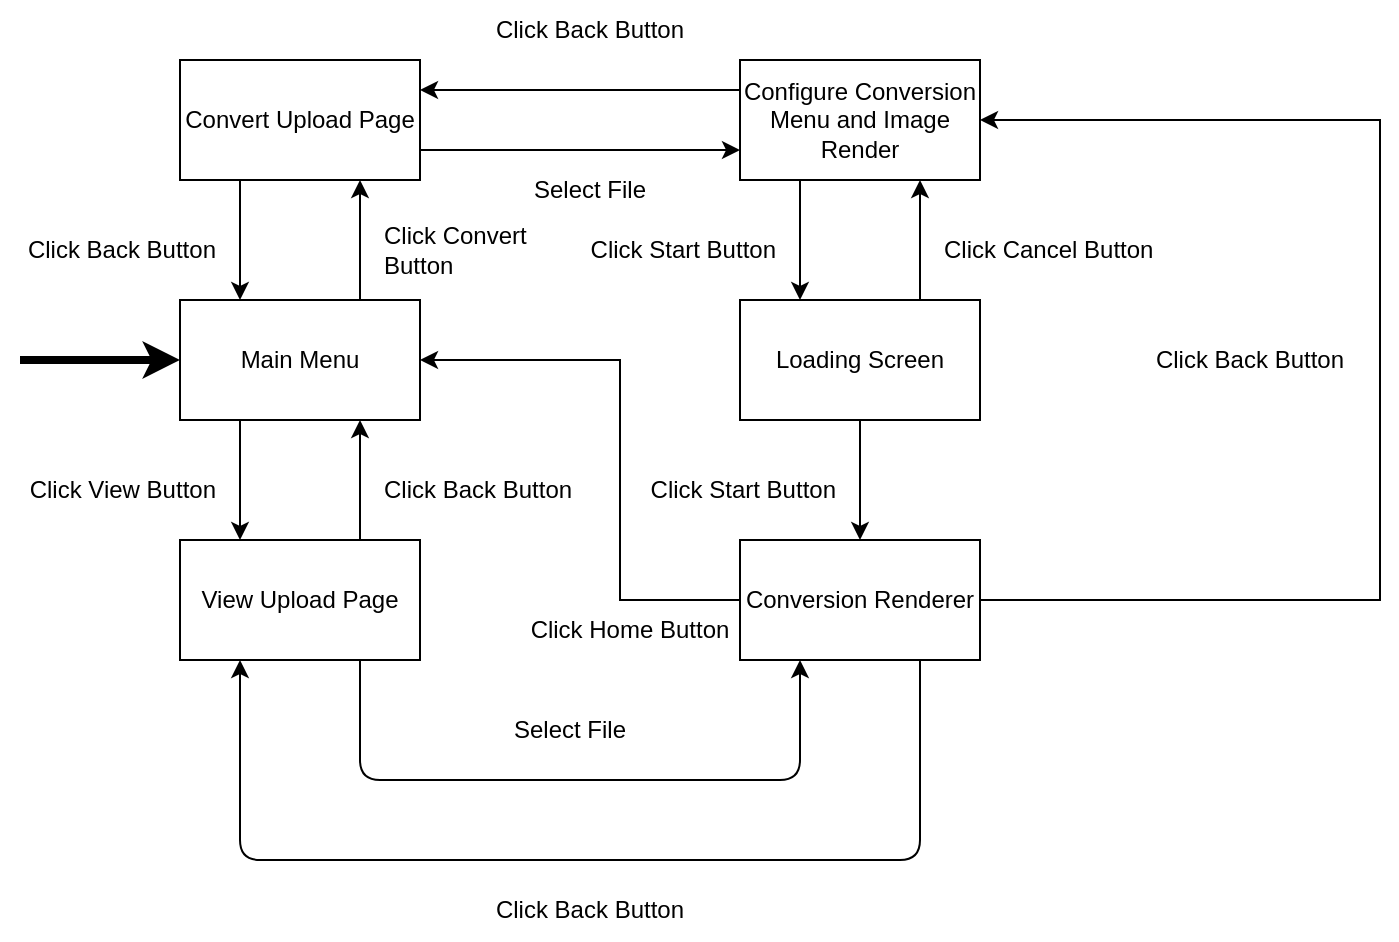 <mxfile>
    <diagram name="Page-1" id="GR684QuS6TuEK7YkChJR">
        <mxGraphModel dx="1133" dy="503" grid="1" gridSize="10" guides="1" tooltips="1" connect="1" arrows="1" fold="1" page="1" pageScale="1" pageWidth="850" pageHeight="1100" math="0" shadow="0">
            <root>
                <mxCell id="0"/>
                <mxCell id="1" parent="0"/>
                <mxCell id="yec2CG_WBPhMP0Cekt16-1" value="Main Menu" style="rounded=0;whiteSpace=wrap;html=1;" parent="1" vertex="1">
                    <mxGeometry x="160" y="240" width="120" height="60" as="geometry"/>
                </mxCell>
                <mxCell id="yec2CG_WBPhMP0Cekt16-3" value="Convert Upload Page" style="rounded=0;whiteSpace=wrap;html=1;" parent="1" vertex="1">
                    <mxGeometry x="160" y="120" width="120" height="60" as="geometry"/>
                </mxCell>
                <mxCell id="2" style="edgeStyle=none;html=1;exitX=0.75;exitY=1;exitDx=0;exitDy=0;entryX=0.25;entryY=1;entryDx=0;entryDy=0;" edge="1" parent="1" source="yec2CG_WBPhMP0Cekt16-4" target="yec2CG_WBPhMP0Cekt16-25">
                    <mxGeometry relative="1" as="geometry">
                        <Array as="points">
                            <mxPoint x="250" y="480"/>
                            <mxPoint x="470" y="480"/>
                        </Array>
                    </mxGeometry>
                </mxCell>
                <mxCell id="yec2CG_WBPhMP0Cekt16-4" value="View Upload Page" style="rounded=0;whiteSpace=wrap;html=1;" parent="1" vertex="1">
                    <mxGeometry x="160" y="360" width="120" height="60" as="geometry"/>
                </mxCell>
                <mxCell id="yec2CG_WBPhMP0Cekt16-6" value="" style="endArrow=classic;html=1;rounded=0;exitX=0.75;exitY=0;exitDx=0;exitDy=0;entryX=0.75;entryY=1;entryDx=0;entryDy=0;" parent="1" source="yec2CG_WBPhMP0Cekt16-1" target="yec2CG_WBPhMP0Cekt16-3" edge="1">
                    <mxGeometry width="50" height="50" relative="1" as="geometry">
                        <mxPoint x="230" y="310" as="sourcePoint"/>
                        <mxPoint x="230" y="370" as="targetPoint"/>
                    </mxGeometry>
                </mxCell>
                <mxCell id="yec2CG_WBPhMP0Cekt16-7" value="Click Convert Button" style="text;html=1;strokeColor=none;fillColor=none;align=left;verticalAlign=middle;whiteSpace=wrap;rounded=0;" parent="1" vertex="1">
                    <mxGeometry x="260" y="200" width="110" height="30" as="geometry"/>
                </mxCell>
                <mxCell id="yec2CG_WBPhMP0Cekt16-8" value="" style="endArrow=classic;html=1;rounded=0;exitX=0.25;exitY=1;exitDx=0;exitDy=0;entryX=0.25;entryY=0;entryDx=0;entryDy=0;" parent="1" source="yec2CG_WBPhMP0Cekt16-3" target="yec2CG_WBPhMP0Cekt16-1" edge="1">
                    <mxGeometry width="50" height="50" relative="1" as="geometry">
                        <mxPoint x="260" y="250" as="sourcePoint"/>
                        <mxPoint x="260" y="190" as="targetPoint"/>
                    </mxGeometry>
                </mxCell>
                <mxCell id="yec2CG_WBPhMP0Cekt16-9" value="Click Back Button" style="text;html=1;strokeColor=none;fillColor=none;align=right;verticalAlign=middle;whiteSpace=wrap;rounded=0;" parent="1" vertex="1">
                    <mxGeometry x="70" y="200" width="110" height="30" as="geometry"/>
                </mxCell>
                <mxCell id="yec2CG_WBPhMP0Cekt16-10" value="" style="endArrow=classic;html=1;rounded=0;exitX=0.75;exitY=0;exitDx=0;exitDy=0;entryX=0.75;entryY=1;entryDx=0;entryDy=0;" parent="1" edge="1">
                    <mxGeometry width="50" height="50" relative="1" as="geometry">
                        <mxPoint x="250" y="360" as="sourcePoint"/>
                        <mxPoint x="250" y="300" as="targetPoint"/>
                    </mxGeometry>
                </mxCell>
                <mxCell id="yec2CG_WBPhMP0Cekt16-11" value="Click Back Button" style="text;html=1;strokeColor=none;fillColor=none;align=left;verticalAlign=middle;whiteSpace=wrap;rounded=0;" parent="1" vertex="1">
                    <mxGeometry x="260" y="320" width="110" height="30" as="geometry"/>
                </mxCell>
                <mxCell id="yec2CG_WBPhMP0Cekt16-12" value="" style="endArrow=classic;html=1;rounded=0;exitX=0.25;exitY=1;exitDx=0;exitDy=0;entryX=0.25;entryY=0;entryDx=0;entryDy=0;" parent="1" edge="1">
                    <mxGeometry width="50" height="50" relative="1" as="geometry">
                        <mxPoint x="190" y="300" as="sourcePoint"/>
                        <mxPoint x="190" y="360" as="targetPoint"/>
                    </mxGeometry>
                </mxCell>
                <mxCell id="yec2CG_WBPhMP0Cekt16-13" value="Click View Button" style="text;html=1;strokeColor=none;fillColor=none;align=right;verticalAlign=middle;whiteSpace=wrap;rounded=0;" parent="1" vertex="1">
                    <mxGeometry x="70" y="320" width="110" height="30" as="geometry"/>
                </mxCell>
                <mxCell id="yec2CG_WBPhMP0Cekt16-14" value="Configure Conversion Menu and Image Render" style="rounded=0;whiteSpace=wrap;html=1;" parent="1" vertex="1">
                    <mxGeometry x="440" y="120" width="120" height="60" as="geometry"/>
                </mxCell>
                <mxCell id="yec2CG_WBPhMP0Cekt16-15" value="" style="endArrow=classic;html=1;rounded=0;exitX=1;exitY=0.75;exitDx=0;exitDy=0;entryX=0;entryY=0.75;entryDx=0;entryDy=0;" parent="1" source="yec2CG_WBPhMP0Cekt16-3" target="yec2CG_WBPhMP0Cekt16-14" edge="1">
                    <mxGeometry width="50" height="50" relative="1" as="geometry">
                        <mxPoint x="450" y="290" as="sourcePoint"/>
                        <mxPoint x="500" y="240" as="targetPoint"/>
                    </mxGeometry>
                </mxCell>
                <mxCell id="yec2CG_WBPhMP0Cekt16-16" value="" style="endArrow=classic;html=1;rounded=0;exitX=0;exitY=0.25;exitDx=0;exitDy=0;entryX=1;entryY=0.25;entryDx=0;entryDy=0;" parent="1" source="yec2CG_WBPhMP0Cekt16-14" target="yec2CG_WBPhMP0Cekt16-3" edge="1">
                    <mxGeometry width="50" height="50" relative="1" as="geometry">
                        <mxPoint x="340" y="140" as="sourcePoint"/>
                        <mxPoint x="390" y="90" as="targetPoint"/>
                    </mxGeometry>
                </mxCell>
                <mxCell id="yec2CG_WBPhMP0Cekt16-17" value="Select File" style="text;html=1;strokeColor=none;fillColor=none;align=center;verticalAlign=middle;whiteSpace=wrap;rounded=0;" parent="1" vertex="1">
                    <mxGeometry x="310" y="170" width="110" height="30" as="geometry"/>
                </mxCell>
                <mxCell id="yec2CG_WBPhMP0Cekt16-18" value="Click Back Button" style="text;html=1;strokeColor=none;fillColor=none;align=center;verticalAlign=middle;whiteSpace=wrap;rounded=0;" parent="1" vertex="1">
                    <mxGeometry x="310" y="90" width="110" height="30" as="geometry"/>
                </mxCell>
                <mxCell id="yec2CG_WBPhMP0Cekt16-19" value="" style="endArrow=classic;html=1;rounded=0;entryX=0;entryY=0.5;entryDx=0;entryDy=0;strokeWidth=4;" parent="1" target="yec2CG_WBPhMP0Cekt16-1" edge="1">
                    <mxGeometry width="50" height="50" relative="1" as="geometry">
                        <mxPoint x="80" y="270" as="sourcePoint"/>
                        <mxPoint x="120" y="270" as="targetPoint"/>
                    </mxGeometry>
                </mxCell>
                <mxCell id="yec2CG_WBPhMP0Cekt16-20" value="Loading Screen" style="rounded=0;whiteSpace=wrap;html=1;" parent="1" vertex="1">
                    <mxGeometry x="440" y="240" width="120" height="60" as="geometry"/>
                </mxCell>
                <mxCell id="yec2CG_WBPhMP0Cekt16-21" value="" style="endArrow=classic;html=1;rounded=0;exitX=0.75;exitY=0;exitDx=0;exitDy=0;entryX=0.75;entryY=1;entryDx=0;entryDy=0;" parent="1" edge="1">
                    <mxGeometry width="50" height="50" relative="1" as="geometry">
                        <mxPoint x="530" y="240" as="sourcePoint"/>
                        <mxPoint x="530" y="180" as="targetPoint"/>
                    </mxGeometry>
                </mxCell>
                <mxCell id="yec2CG_WBPhMP0Cekt16-22" value="Click Cancel Button" style="text;html=1;strokeColor=none;fillColor=none;align=left;verticalAlign=middle;whiteSpace=wrap;rounded=0;" parent="1" vertex="1">
                    <mxGeometry x="540" y="200" width="110" height="30" as="geometry"/>
                </mxCell>
                <mxCell id="yec2CG_WBPhMP0Cekt16-23" value="" style="endArrow=classic;html=1;rounded=0;exitX=0.25;exitY=1;exitDx=0;exitDy=0;entryX=0.25;entryY=0;entryDx=0;entryDy=0;" parent="1" edge="1">
                    <mxGeometry width="50" height="50" relative="1" as="geometry">
                        <mxPoint x="470" y="180" as="sourcePoint"/>
                        <mxPoint x="470" y="240" as="targetPoint"/>
                    </mxGeometry>
                </mxCell>
                <mxCell id="yec2CG_WBPhMP0Cekt16-24" value="Click Start Button" style="text;html=1;strokeColor=none;fillColor=none;align=right;verticalAlign=middle;whiteSpace=wrap;rounded=0;" parent="1" vertex="1">
                    <mxGeometry x="350" y="200" width="110" height="30" as="geometry"/>
                </mxCell>
                <mxCell id="4" style="edgeStyle=none;html=1;exitX=0.75;exitY=1;exitDx=0;exitDy=0;entryX=0.25;entryY=1;entryDx=0;entryDy=0;" edge="1" parent="1" source="yec2CG_WBPhMP0Cekt16-25" target="yec2CG_WBPhMP0Cekt16-4">
                    <mxGeometry relative="1" as="geometry">
                        <Array as="points">
                            <mxPoint x="530" y="520"/>
                            <mxPoint x="190" y="520"/>
                        </Array>
                    </mxGeometry>
                </mxCell>
                <mxCell id="yec2CG_WBPhMP0Cekt16-25" value="Conversion Renderer" style="rounded=0;whiteSpace=wrap;html=1;" parent="1" vertex="1">
                    <mxGeometry x="440" y="360" width="120" height="60" as="geometry"/>
                </mxCell>
                <mxCell id="yec2CG_WBPhMP0Cekt16-26" value="" style="endArrow=classic;html=1;rounded=0;exitX=1;exitY=0.5;exitDx=0;exitDy=0;entryX=1;entryY=0.5;entryDx=0;entryDy=0;" parent="1" source="yec2CG_WBPhMP0Cekt16-25" target="yec2CG_WBPhMP0Cekt16-14" edge="1">
                    <mxGeometry width="50" height="50" relative="1" as="geometry">
                        <mxPoint x="610" y="390" as="sourcePoint"/>
                        <mxPoint x="610" y="330" as="targetPoint"/>
                        <Array as="points">
                            <mxPoint x="760" y="390"/>
                            <mxPoint x="760" y="150"/>
                        </Array>
                    </mxGeometry>
                </mxCell>
                <mxCell id="yec2CG_WBPhMP0Cekt16-27" value="Click Back Button" style="text;html=1;strokeColor=none;fillColor=none;align=center;verticalAlign=middle;whiteSpace=wrap;rounded=0;" parent="1" vertex="1">
                    <mxGeometry x="640" y="255" width="110" height="30" as="geometry"/>
                </mxCell>
                <mxCell id="yec2CG_WBPhMP0Cekt16-28" value="" style="endArrow=classic;html=1;rounded=0;exitX=0.25;exitY=1;exitDx=0;exitDy=0;entryX=0.25;entryY=0;entryDx=0;entryDy=0;" parent="1" edge="1">
                    <mxGeometry width="50" height="50" relative="1" as="geometry">
                        <mxPoint x="500" y="300" as="sourcePoint"/>
                        <mxPoint x="500" y="360" as="targetPoint"/>
                    </mxGeometry>
                </mxCell>
                <mxCell id="yec2CG_WBPhMP0Cekt16-29" value="Click Start Button" style="text;html=1;strokeColor=none;fillColor=none;align=right;verticalAlign=middle;whiteSpace=wrap;rounded=0;" parent="1" vertex="1">
                    <mxGeometry x="380" y="320" width="110" height="30" as="geometry"/>
                </mxCell>
                <mxCell id="yec2CG_WBPhMP0Cekt16-31" value="" style="endArrow=classic;html=1;rounded=0;exitX=0;exitY=0.5;exitDx=0;exitDy=0;entryX=1;entryY=0.5;entryDx=0;entryDy=0;" parent="1" source="yec2CG_WBPhMP0Cekt16-25" target="yec2CG_WBPhMP0Cekt16-1" edge="1">
                    <mxGeometry width="50" height="50" relative="1" as="geometry">
                        <mxPoint x="460" y="560" as="sourcePoint"/>
                        <mxPoint x="510" y="510" as="targetPoint"/>
                        <Array as="points">
                            <mxPoint x="380" y="390"/>
                            <mxPoint x="380" y="270"/>
                        </Array>
                    </mxGeometry>
                </mxCell>
                <mxCell id="yec2CG_WBPhMP0Cekt16-32" value="Click Home Button" style="text;html=1;strokeColor=none;fillColor=none;align=center;verticalAlign=middle;whiteSpace=wrap;rounded=0;" parent="1" vertex="1">
                    <mxGeometry x="330" y="390" width="110" height="30" as="geometry"/>
                </mxCell>
                <mxCell id="3" value="Select File" style="text;html=1;strokeColor=none;fillColor=none;align=center;verticalAlign=middle;whiteSpace=wrap;rounded=0;" vertex="1" parent="1">
                    <mxGeometry x="300" y="440" width="110" height="30" as="geometry"/>
                </mxCell>
                <mxCell id="5" value="Click Back Button" style="text;html=1;strokeColor=none;fillColor=none;align=center;verticalAlign=middle;whiteSpace=wrap;rounded=0;" vertex="1" parent="1">
                    <mxGeometry x="310" y="530" width="110" height="30" as="geometry"/>
                </mxCell>
            </root>
        </mxGraphModel>
    </diagram>
</mxfile>